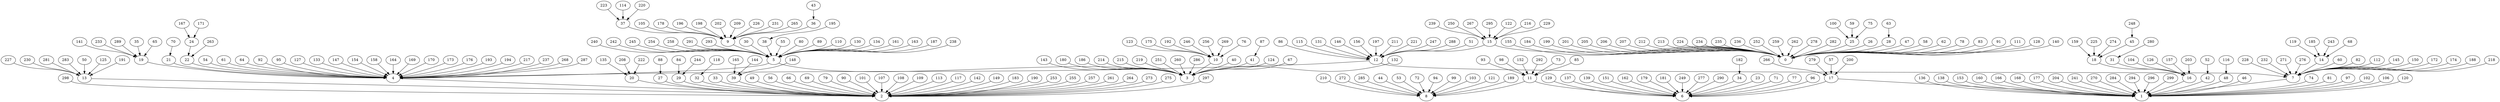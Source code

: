 digraph arbol {4 -> 2[Label=1];
5 -> 3[Label=1];
5 -> 4[Label=1];
7 -> 1[Label=1];
9 -> 5[Label=1];
10 -> 3[Label=1];
11 -> 6[Label=1];
11 -> 8[Label=1];
12 -> 4[Label=1];
12 -> 7[Label=1];
13 -> 2[Label=1];
14 -> 7[Label=1];
15 -> 0[Label=1];
15 -> 12[Label=1];
16 -> 1[Label=1];
17 -> 1[Label=1];
17 -> 6[Label=1];
18 -> 16[Label=1];
19 -> 4[Label=1];
20 -> 2[Label=1];
21 -> 4[Label=1];
22 -> 4[Label=1];
23 -> 6[Label=1];
24 -> 22[Label=1];
25 -> 0[Label=1];
26 -> 0[Label=1];
27 -> 2[Label=1];
28 -> 0[Label=1];
29 -> 2[Label=1];
30 -> 5[Label=1];
31 -> 16[Label=1];
32 -> 2[Label=1];
33 -> 2[Label=1];
34 -> 6[Label=1];
35 -> 19[Label=1];
36 -> 9[Label=1];
37 -> 9[Label=1];
38 -> 5[Label=1];
39 -> 2[Label=1];
40 -> 3[Label=1];
41 -> 3[Label=1];
42 -> 1[Label=1];
43 -> 36[Label=1];
44 -> 8[Label=1];
45 -> 18[Label=1];
46 -> 1[Label=1];
47 -> 0[Label=1];
48 -> 1[Label=1];
49 -> 2[Label=1];
50 -> 13[Label=1];
51 -> 12[Label=1];
52 -> 42[Label=1];
53 -> 8[Label=1];
54 -> 4[Label=1];
55 -> 5[Label=1];
56 -> 2[Label=1];
57 -> 17[Label=1];
58 -> 0[Label=1];
59 -> 25[Label=1];
60 -> 7[Label=1];
61 -> 4[Label=1];
62 -> 0[Label=1];
63 -> 28[Label=1];
64 -> 4[Label=1];
65 -> 19[Label=1];
66 -> 2[Label=1];
67 -> 3[Label=1];
68 -> 14[Label=1];
69 -> 2[Label=1];
70 -> 21[Label=1];
71 -> 6[Label=1];
72 -> 8[Label=1];
73 -> 11[Label=1];
74 -> 1[Label=1];
75 -> 25[Label=1];
76 -> 10[Label=1];
77 -> 6[Label=1];
78 -> 0[Label=1];
79 -> 2[Label=1];
80 -> 5[Label=1];
81 -> 1[Label=1];
82 -> 7[Label=1];
83 -> 0[Label=1];
84 -> 29[Label=1];
85 -> 11[Label=1];
86 -> 12[Label=1];
87 -> 41[Label=1];
88 -> 27[Label=1];
89 -> 5[Label=1];
90 -> 2[Label=1];
91 -> 0[Label=1];
92 -> 4[Label=1];
93 -> 11[Label=1];
94 -> 8[Label=1];
95 -> 4[Label=1];
96 -> 6[Label=1];
97 -> 1[Label=1];
98 -> 11[Label=1];
99 -> 8[Label=1];
100 -> 25[Label=1];
101 -> 2[Label=1];
102 -> 1[Label=1];
103 -> 8[Label=1];
104 -> 16[Label=1];
105 -> 9[Label=1];
106 -> 1[Label=1];
107 -> 2[Label=1];
108 -> 2[Label=1];
109 -> 2[Label=1];
110 -> 5[Label=1];
111 -> 0[Label=1];
112 -> 7[Label=1];
113 -> 2[Label=1];
114 -> 37[Label=1];
115 -> 12[Label=1];
116 -> 48[Label=1];
117 -> 2[Label=1];
118 -> 32[Label=1];
119 -> 14[Label=1];
120 -> 1[Label=1];
121 -> 8[Label=1];
122 -> 15[Label=1];
123 -> 10[Label=1];
124 -> 3[Label=1];
125 -> 13[Label=1];
126 -> 16[Label=1];
127 -> 4[Label=1];
128 -> 0[Label=1];
129 -> 6[Label=1];
130 -> 5[Label=1];
131 -> 12[Label=1];
132 -> 3[Label=1];
133 -> 4[Label=1];
134 -> 5[Label=1];
135 -> 20[Label=1];
136 -> 1[Label=1];
137 -> 6[Label=1];
138 -> 1[Label=1];
139 -> 6[Label=1];
140 -> 0[Label=1];
141 -> 19[Label=1];
142 -> 2[Label=1];
143 -> 3[Label=1];
144 -> 39[Label=1];
145 -> 7[Label=1];
146 -> 12[Label=1];
147 -> 4[Label=1];
148 -> 39[Label=1];
149 -> 2[Label=1];
150 -> 7[Label=1];
151 -> 6[Label=1];
152 -> 11[Label=1];
153 -> 1[Label=1];
154 -> 4[Label=1];
155 -> 0[Label=1];
156 -> 12[Label=1];
157 -> 16[Label=1];
158 -> 4[Label=1];
159 -> 18[Label=1];
160 -> 1[Label=1];
161 -> 5[Label=1];
162 -> 6[Label=1];
163 -> 5[Label=1];
164 -> 4[Label=1];
165 -> 39[Label=1];
166 -> 1[Label=1];
167 -> 24[Label=1];
168 -> 1[Label=1];
169 -> 4[Label=1];
170 -> 4[Label=1];
171 -> 24[Label=1];
172 -> 7[Label=1];
173 -> 4[Label=1];
174 -> 7[Label=1];
175 -> 10[Label=1];
176 -> 4[Label=1];
177 -> 1[Label=1];
178 -> 9[Label=1];
179 -> 6[Label=1];
180 -> 3[Label=1];
181 -> 6[Label=1];
182 -> 34[Label=1];
183 -> 2[Label=1];
184 -> 0[Label=1];
185 -> 14[Label=1];
186 -> 3[Label=1];
187 -> 5[Label=1];
188 -> 7[Label=1];
189 -> 8[Label=1];
190 -> 2[Label=1];
191 -> 13[Label=1];
192 -> 10[Label=1];
193 -> 4[Label=1];
194 -> 4[Label=1];
195 -> 38[Label=1];
196 -> 9[Label=1];
197 -> 12[Label=1];
198 -> 9[Label=1];
199 -> 0[Label=1];
200 -> 17[Label=1];
201 -> 0[Label=1];
202 -> 9[Label=1];
203 -> 16[Label=1];
204 -> 1[Label=1];
205 -> 0[Label=1];
206 -> 0[Label=1];
207 -> 0[Label=1];
208 -> 20[Label=1];
209 -> 9[Label=1];
210 -> 8[Label=1];
211 -> 12[Label=1];
212 -> 0[Label=1];
213 -> 0[Label=1];
214 -> 3[Label=1];
215 -> 3[Label=1];
216 -> 15[Label=1];
217 -> 4[Label=1];
218 -> 7[Label=1];
219 -> 3[Label=1];
220 -> 37[Label=1];
221 -> 12[Label=1];
222 -> 20[Label=1];
223 -> 37[Label=1];
224 -> 0[Label=1];
225 -> 18[Label=1];
226 -> 9[Label=1];
227 -> 13[Label=1];
228 -> 7[Label=1];
229 -> 15[Label=1];
230 -> 13[Label=1];
231 -> 9[Label=1];
232 -> 7[Label=1];
233 -> 19[Label=1];
234 -> 0[Label=1];
235 -> 0[Label=1];
236 -> 0[Label=1];
237 -> 4[Label=1];
238 -> 5[Label=1];
239 -> 15[Label=1];
240 -> 5[Label=1];
241 -> 1[Label=1];
242 -> 5[Label=1];
243 -> 14[Label=1];
244 -> 29[Label=1];
245 -> 5[Label=1];
246 -> 10[Label=1];
247 -> 12[Label=1];
248 -> 45[Label=1];
249 -> 6[Label=1];
250 -> 15[Label=1];
251 -> 3[Label=1];
252 -> 0[Label=1];
253 -> 2[Label=1];
254 -> 5[Label=1];
255 -> 2[Label=1];
256 -> 10[Label=1];
257 -> 2[Label=1];
258 -> 5[Label=1];
259 -> 0[Label=1];
260 -> 3[Label=1];
261 -> 2[Label=1];
262 -> 0[Label=1];
263 -> 22[Label=1];
264 -> 2[Label=1];
265 -> 9[Label=1];
266 -> 17[Label=1];
267 -> 15[Label=1];
268 -> 4[Label=1];
269 -> 10[Label=1];
270 -> 1[Label=1];
271 -> 7[Label=1];
272 -> 8[Label=1];
273 -> 2[Label=1];
274 -> 18[Label=1];
275 -> 2[Label=1];
276 -> 7[Label=1];
277 -> 6[Label=1];
278 -> 0[Label=1];
279 -> 17[Label=1];
280 -> 31[Label=1];
281 -> 13[Label=1];
282 -> 0[Label=1];
283 -> 13[Label=1];
284 -> 1[Label=1];
285 -> 8[Label=1];
286 -> 3[Label=1];
287 -> 4[Label=1];
288 -> 12[Label=1];
289 -> 19[Label=1];
290 -> 6[Label=1];
291 -> 5[Label=1];
292 -> 11[Label=1];
293 -> 5[Label=1];
294 -> 1[Label=1];
295 -> 15[Label=1];
296 -> 1[Label=1];
297 -> 2[Label=1];
298 -> 2[Label=1];
299 -> 1[Label=1];
}